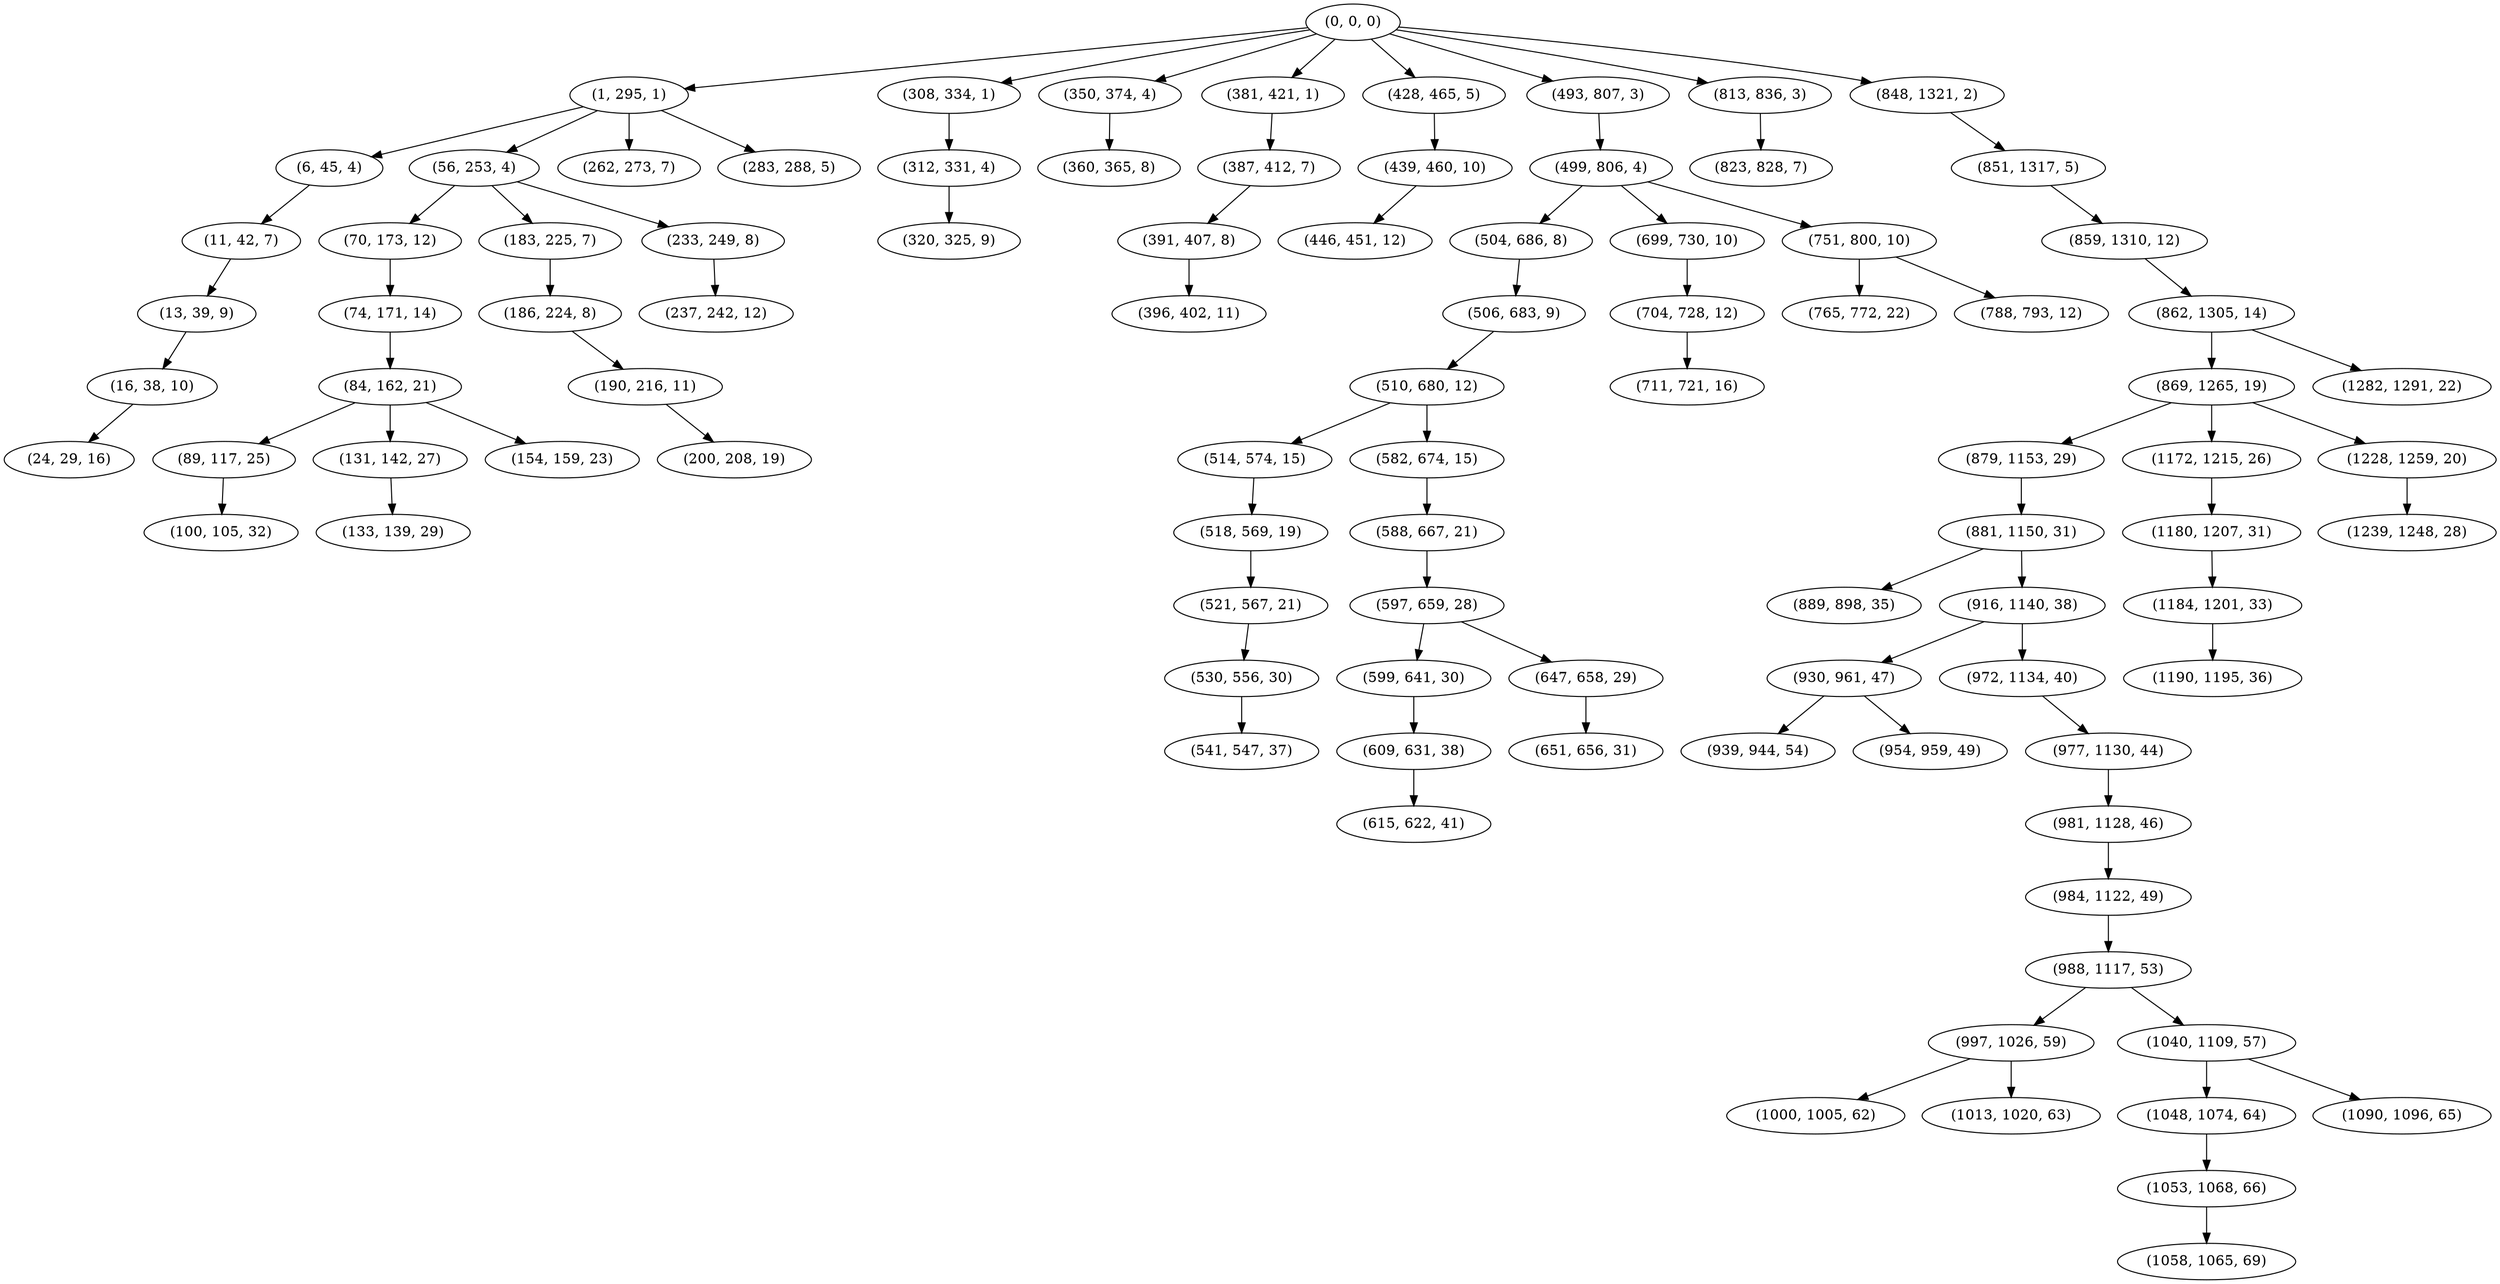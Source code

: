 digraph tree {
    "(0, 0, 0)";
    "(1, 295, 1)";
    "(6, 45, 4)";
    "(11, 42, 7)";
    "(13, 39, 9)";
    "(16, 38, 10)";
    "(24, 29, 16)";
    "(56, 253, 4)";
    "(70, 173, 12)";
    "(74, 171, 14)";
    "(84, 162, 21)";
    "(89, 117, 25)";
    "(100, 105, 32)";
    "(131, 142, 27)";
    "(133, 139, 29)";
    "(154, 159, 23)";
    "(183, 225, 7)";
    "(186, 224, 8)";
    "(190, 216, 11)";
    "(200, 208, 19)";
    "(233, 249, 8)";
    "(237, 242, 12)";
    "(262, 273, 7)";
    "(283, 288, 5)";
    "(308, 334, 1)";
    "(312, 331, 4)";
    "(320, 325, 9)";
    "(350, 374, 4)";
    "(360, 365, 8)";
    "(381, 421, 1)";
    "(387, 412, 7)";
    "(391, 407, 8)";
    "(396, 402, 11)";
    "(428, 465, 5)";
    "(439, 460, 10)";
    "(446, 451, 12)";
    "(493, 807, 3)";
    "(499, 806, 4)";
    "(504, 686, 8)";
    "(506, 683, 9)";
    "(510, 680, 12)";
    "(514, 574, 15)";
    "(518, 569, 19)";
    "(521, 567, 21)";
    "(530, 556, 30)";
    "(541, 547, 37)";
    "(582, 674, 15)";
    "(588, 667, 21)";
    "(597, 659, 28)";
    "(599, 641, 30)";
    "(609, 631, 38)";
    "(615, 622, 41)";
    "(647, 658, 29)";
    "(651, 656, 31)";
    "(699, 730, 10)";
    "(704, 728, 12)";
    "(711, 721, 16)";
    "(751, 800, 10)";
    "(765, 772, 22)";
    "(788, 793, 12)";
    "(813, 836, 3)";
    "(823, 828, 7)";
    "(848, 1321, 2)";
    "(851, 1317, 5)";
    "(859, 1310, 12)";
    "(862, 1305, 14)";
    "(869, 1265, 19)";
    "(879, 1153, 29)";
    "(881, 1150, 31)";
    "(889, 898, 35)";
    "(916, 1140, 38)";
    "(930, 961, 47)";
    "(939, 944, 54)";
    "(954, 959, 49)";
    "(972, 1134, 40)";
    "(977, 1130, 44)";
    "(981, 1128, 46)";
    "(984, 1122, 49)";
    "(988, 1117, 53)";
    "(997, 1026, 59)";
    "(1000, 1005, 62)";
    "(1013, 1020, 63)";
    "(1040, 1109, 57)";
    "(1048, 1074, 64)";
    "(1053, 1068, 66)";
    "(1058, 1065, 69)";
    "(1090, 1096, 65)";
    "(1172, 1215, 26)";
    "(1180, 1207, 31)";
    "(1184, 1201, 33)";
    "(1190, 1195, 36)";
    "(1228, 1259, 20)";
    "(1239, 1248, 28)";
    "(1282, 1291, 22)";
    "(0, 0, 0)" -> "(1, 295, 1)";
    "(0, 0, 0)" -> "(308, 334, 1)";
    "(0, 0, 0)" -> "(350, 374, 4)";
    "(0, 0, 0)" -> "(381, 421, 1)";
    "(0, 0, 0)" -> "(428, 465, 5)";
    "(0, 0, 0)" -> "(493, 807, 3)";
    "(0, 0, 0)" -> "(813, 836, 3)";
    "(0, 0, 0)" -> "(848, 1321, 2)";
    "(1, 295, 1)" -> "(6, 45, 4)";
    "(1, 295, 1)" -> "(56, 253, 4)";
    "(1, 295, 1)" -> "(262, 273, 7)";
    "(1, 295, 1)" -> "(283, 288, 5)";
    "(6, 45, 4)" -> "(11, 42, 7)";
    "(11, 42, 7)" -> "(13, 39, 9)";
    "(13, 39, 9)" -> "(16, 38, 10)";
    "(16, 38, 10)" -> "(24, 29, 16)";
    "(56, 253, 4)" -> "(70, 173, 12)";
    "(56, 253, 4)" -> "(183, 225, 7)";
    "(56, 253, 4)" -> "(233, 249, 8)";
    "(70, 173, 12)" -> "(74, 171, 14)";
    "(74, 171, 14)" -> "(84, 162, 21)";
    "(84, 162, 21)" -> "(89, 117, 25)";
    "(84, 162, 21)" -> "(131, 142, 27)";
    "(84, 162, 21)" -> "(154, 159, 23)";
    "(89, 117, 25)" -> "(100, 105, 32)";
    "(131, 142, 27)" -> "(133, 139, 29)";
    "(183, 225, 7)" -> "(186, 224, 8)";
    "(186, 224, 8)" -> "(190, 216, 11)";
    "(190, 216, 11)" -> "(200, 208, 19)";
    "(233, 249, 8)" -> "(237, 242, 12)";
    "(308, 334, 1)" -> "(312, 331, 4)";
    "(312, 331, 4)" -> "(320, 325, 9)";
    "(350, 374, 4)" -> "(360, 365, 8)";
    "(381, 421, 1)" -> "(387, 412, 7)";
    "(387, 412, 7)" -> "(391, 407, 8)";
    "(391, 407, 8)" -> "(396, 402, 11)";
    "(428, 465, 5)" -> "(439, 460, 10)";
    "(439, 460, 10)" -> "(446, 451, 12)";
    "(493, 807, 3)" -> "(499, 806, 4)";
    "(499, 806, 4)" -> "(504, 686, 8)";
    "(499, 806, 4)" -> "(699, 730, 10)";
    "(499, 806, 4)" -> "(751, 800, 10)";
    "(504, 686, 8)" -> "(506, 683, 9)";
    "(506, 683, 9)" -> "(510, 680, 12)";
    "(510, 680, 12)" -> "(514, 574, 15)";
    "(510, 680, 12)" -> "(582, 674, 15)";
    "(514, 574, 15)" -> "(518, 569, 19)";
    "(518, 569, 19)" -> "(521, 567, 21)";
    "(521, 567, 21)" -> "(530, 556, 30)";
    "(530, 556, 30)" -> "(541, 547, 37)";
    "(582, 674, 15)" -> "(588, 667, 21)";
    "(588, 667, 21)" -> "(597, 659, 28)";
    "(597, 659, 28)" -> "(599, 641, 30)";
    "(597, 659, 28)" -> "(647, 658, 29)";
    "(599, 641, 30)" -> "(609, 631, 38)";
    "(609, 631, 38)" -> "(615, 622, 41)";
    "(647, 658, 29)" -> "(651, 656, 31)";
    "(699, 730, 10)" -> "(704, 728, 12)";
    "(704, 728, 12)" -> "(711, 721, 16)";
    "(751, 800, 10)" -> "(765, 772, 22)";
    "(751, 800, 10)" -> "(788, 793, 12)";
    "(813, 836, 3)" -> "(823, 828, 7)";
    "(848, 1321, 2)" -> "(851, 1317, 5)";
    "(851, 1317, 5)" -> "(859, 1310, 12)";
    "(859, 1310, 12)" -> "(862, 1305, 14)";
    "(862, 1305, 14)" -> "(869, 1265, 19)";
    "(862, 1305, 14)" -> "(1282, 1291, 22)";
    "(869, 1265, 19)" -> "(879, 1153, 29)";
    "(869, 1265, 19)" -> "(1172, 1215, 26)";
    "(869, 1265, 19)" -> "(1228, 1259, 20)";
    "(879, 1153, 29)" -> "(881, 1150, 31)";
    "(881, 1150, 31)" -> "(889, 898, 35)";
    "(881, 1150, 31)" -> "(916, 1140, 38)";
    "(916, 1140, 38)" -> "(930, 961, 47)";
    "(916, 1140, 38)" -> "(972, 1134, 40)";
    "(930, 961, 47)" -> "(939, 944, 54)";
    "(930, 961, 47)" -> "(954, 959, 49)";
    "(972, 1134, 40)" -> "(977, 1130, 44)";
    "(977, 1130, 44)" -> "(981, 1128, 46)";
    "(981, 1128, 46)" -> "(984, 1122, 49)";
    "(984, 1122, 49)" -> "(988, 1117, 53)";
    "(988, 1117, 53)" -> "(997, 1026, 59)";
    "(988, 1117, 53)" -> "(1040, 1109, 57)";
    "(997, 1026, 59)" -> "(1000, 1005, 62)";
    "(997, 1026, 59)" -> "(1013, 1020, 63)";
    "(1040, 1109, 57)" -> "(1048, 1074, 64)";
    "(1040, 1109, 57)" -> "(1090, 1096, 65)";
    "(1048, 1074, 64)" -> "(1053, 1068, 66)";
    "(1053, 1068, 66)" -> "(1058, 1065, 69)";
    "(1172, 1215, 26)" -> "(1180, 1207, 31)";
    "(1180, 1207, 31)" -> "(1184, 1201, 33)";
    "(1184, 1201, 33)" -> "(1190, 1195, 36)";
    "(1228, 1259, 20)" -> "(1239, 1248, 28)";
}
